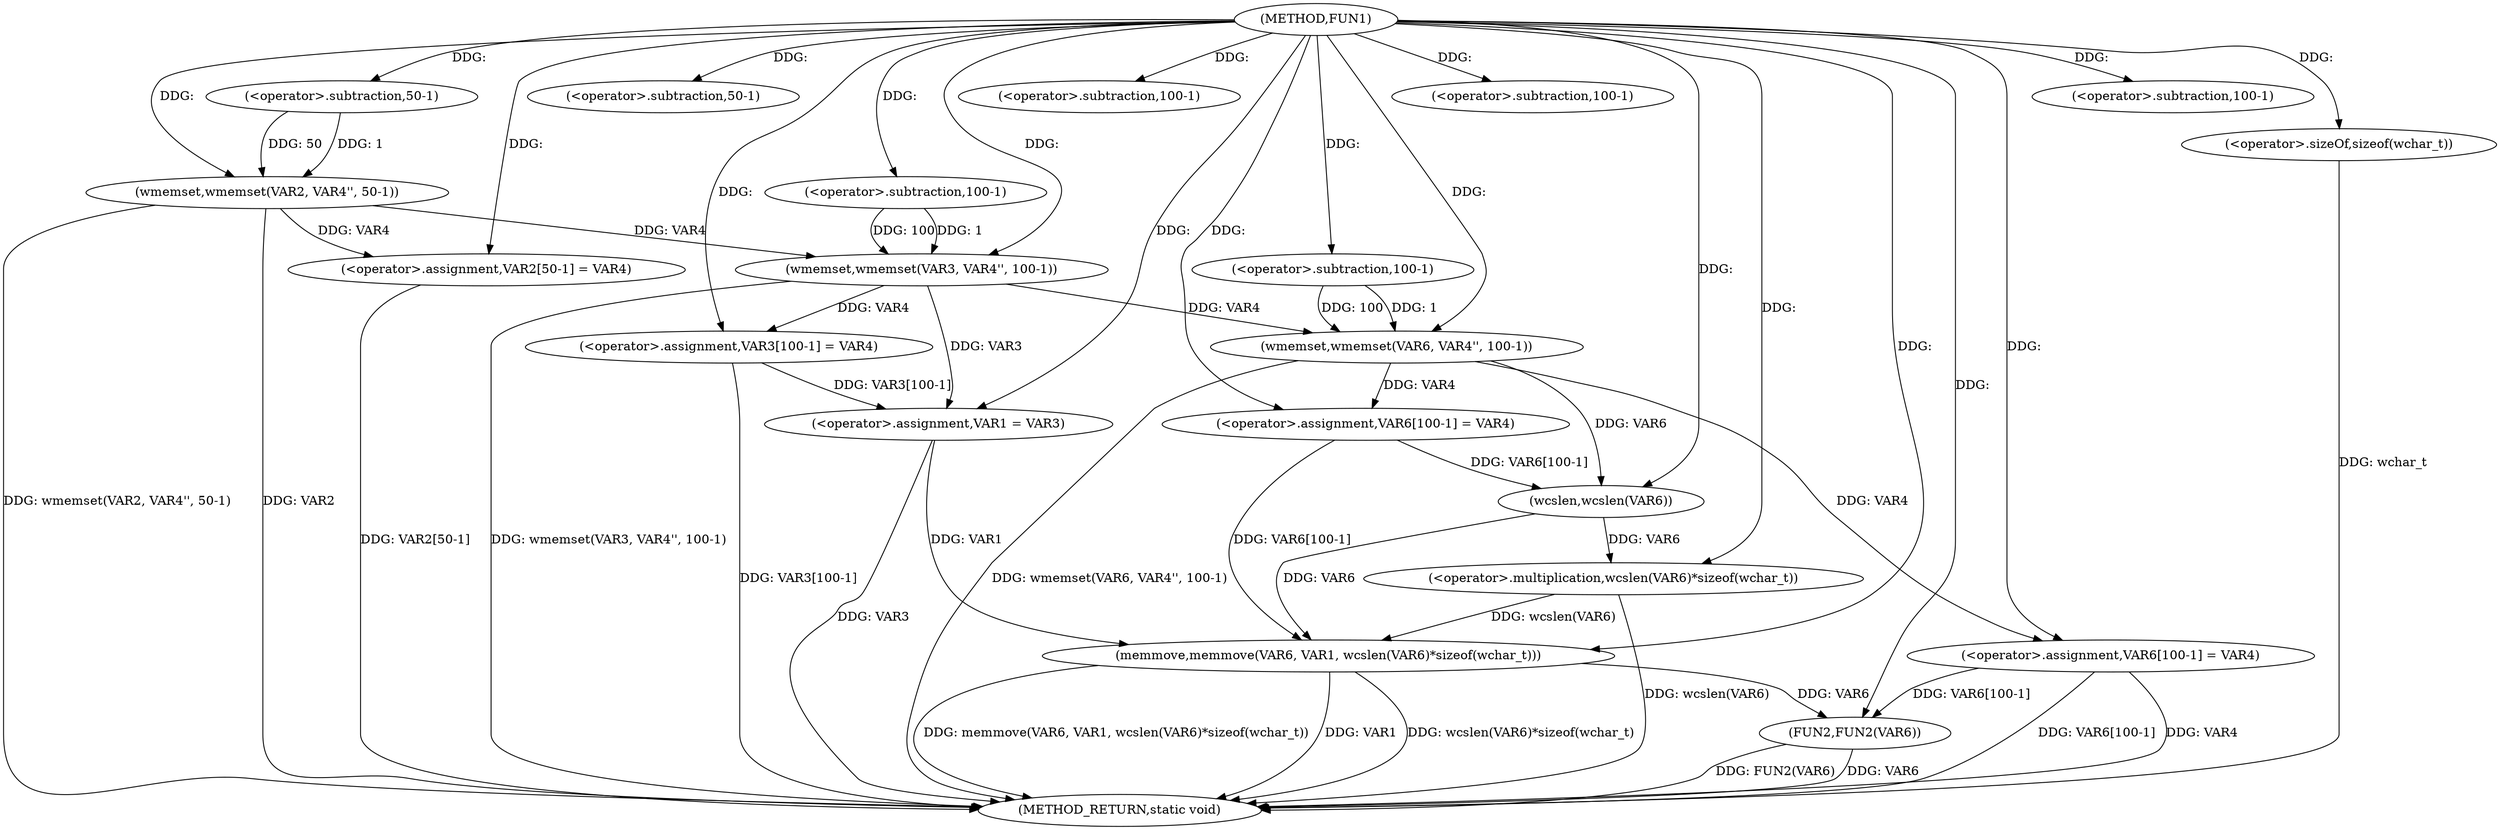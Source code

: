 digraph FUN1 {  
"1000100" [label = "(METHOD,FUN1)" ]
"1000168" [label = "(METHOD_RETURN,static void)" ]
"1000105" [label = "(wmemset,wmemset(VAR2, VAR4'', 50-1))" ]
"1000108" [label = "(<operator>.subtraction,50-1)" ]
"1000111" [label = "(<operator>.assignment,VAR2[50-1] = VAR4)" ]
"1000114" [label = "(<operator>.subtraction,50-1)" ]
"1000118" [label = "(wmemset,wmemset(VAR3, VAR4'', 100-1))" ]
"1000121" [label = "(<operator>.subtraction,100-1)" ]
"1000124" [label = "(<operator>.assignment,VAR3[100-1] = VAR4)" ]
"1000127" [label = "(<operator>.subtraction,100-1)" ]
"1000133" [label = "(<operator>.assignment,VAR1 = VAR3)" ]
"1000138" [label = "(wmemset,wmemset(VAR6, VAR4'', 100-1))" ]
"1000141" [label = "(<operator>.subtraction,100-1)" ]
"1000144" [label = "(<operator>.assignment,VAR6[100-1] = VAR4)" ]
"1000147" [label = "(<operator>.subtraction,100-1)" ]
"1000151" [label = "(memmove,memmove(VAR6, VAR1, wcslen(VAR6)*sizeof(wchar_t)))" ]
"1000154" [label = "(<operator>.multiplication,wcslen(VAR6)*sizeof(wchar_t))" ]
"1000155" [label = "(wcslen,wcslen(VAR6))" ]
"1000157" [label = "(<operator>.sizeOf,sizeof(wchar_t))" ]
"1000159" [label = "(<operator>.assignment,VAR6[100-1] = VAR4)" ]
"1000162" [label = "(<operator>.subtraction,100-1)" ]
"1000166" [label = "(FUN2,FUN2(VAR6))" ]
  "1000124" -> "1000168"  [ label = "DDG: VAR3[100-1]"] 
  "1000151" -> "1000168"  [ label = "DDG: memmove(VAR6, VAR1, wcslen(VAR6)*sizeof(wchar_t))"] 
  "1000105" -> "1000168"  [ label = "DDG: wmemset(VAR2, VAR4'', 50-1)"] 
  "1000166" -> "1000168"  [ label = "DDG: FUN2(VAR6)"] 
  "1000151" -> "1000168"  [ label = "DDG: VAR1"] 
  "1000118" -> "1000168"  [ label = "DDG: wmemset(VAR3, VAR4'', 100-1)"] 
  "1000151" -> "1000168"  [ label = "DDG: wcslen(VAR6)*sizeof(wchar_t)"] 
  "1000133" -> "1000168"  [ label = "DDG: VAR3"] 
  "1000138" -> "1000168"  [ label = "DDG: wmemset(VAR6, VAR4'', 100-1)"] 
  "1000105" -> "1000168"  [ label = "DDG: VAR2"] 
  "1000159" -> "1000168"  [ label = "DDG: VAR6[100-1]"] 
  "1000154" -> "1000168"  [ label = "DDG: wcslen(VAR6)"] 
  "1000157" -> "1000168"  [ label = "DDG: wchar_t"] 
  "1000166" -> "1000168"  [ label = "DDG: VAR6"] 
  "1000111" -> "1000168"  [ label = "DDG: VAR2[50-1]"] 
  "1000159" -> "1000168"  [ label = "DDG: VAR4"] 
  "1000100" -> "1000105"  [ label = "DDG: "] 
  "1000108" -> "1000105"  [ label = "DDG: 50"] 
  "1000108" -> "1000105"  [ label = "DDG: 1"] 
  "1000100" -> "1000108"  [ label = "DDG: "] 
  "1000105" -> "1000111"  [ label = "DDG: VAR4"] 
  "1000100" -> "1000111"  [ label = "DDG: "] 
  "1000100" -> "1000114"  [ label = "DDG: "] 
  "1000100" -> "1000118"  [ label = "DDG: "] 
  "1000105" -> "1000118"  [ label = "DDG: VAR4"] 
  "1000121" -> "1000118"  [ label = "DDG: 100"] 
  "1000121" -> "1000118"  [ label = "DDG: 1"] 
  "1000100" -> "1000121"  [ label = "DDG: "] 
  "1000118" -> "1000124"  [ label = "DDG: VAR4"] 
  "1000100" -> "1000124"  [ label = "DDG: "] 
  "1000100" -> "1000127"  [ label = "DDG: "] 
  "1000124" -> "1000133"  [ label = "DDG: VAR3[100-1]"] 
  "1000118" -> "1000133"  [ label = "DDG: VAR3"] 
  "1000100" -> "1000133"  [ label = "DDG: "] 
  "1000100" -> "1000138"  [ label = "DDG: "] 
  "1000118" -> "1000138"  [ label = "DDG: VAR4"] 
  "1000141" -> "1000138"  [ label = "DDG: 100"] 
  "1000141" -> "1000138"  [ label = "DDG: 1"] 
  "1000100" -> "1000141"  [ label = "DDG: "] 
  "1000138" -> "1000144"  [ label = "DDG: VAR4"] 
  "1000100" -> "1000144"  [ label = "DDG: "] 
  "1000100" -> "1000147"  [ label = "DDG: "] 
  "1000144" -> "1000151"  [ label = "DDG: VAR6[100-1]"] 
  "1000155" -> "1000151"  [ label = "DDG: VAR6"] 
  "1000100" -> "1000151"  [ label = "DDG: "] 
  "1000133" -> "1000151"  [ label = "DDG: VAR1"] 
  "1000154" -> "1000151"  [ label = "DDG: wcslen(VAR6)"] 
  "1000155" -> "1000154"  [ label = "DDG: VAR6"] 
  "1000138" -> "1000155"  [ label = "DDG: VAR6"] 
  "1000144" -> "1000155"  [ label = "DDG: VAR6[100-1]"] 
  "1000100" -> "1000155"  [ label = "DDG: "] 
  "1000100" -> "1000154"  [ label = "DDG: "] 
  "1000100" -> "1000157"  [ label = "DDG: "] 
  "1000100" -> "1000159"  [ label = "DDG: "] 
  "1000138" -> "1000159"  [ label = "DDG: VAR4"] 
  "1000100" -> "1000162"  [ label = "DDG: "] 
  "1000159" -> "1000166"  [ label = "DDG: VAR6[100-1]"] 
  "1000151" -> "1000166"  [ label = "DDG: VAR6"] 
  "1000100" -> "1000166"  [ label = "DDG: "] 
}
